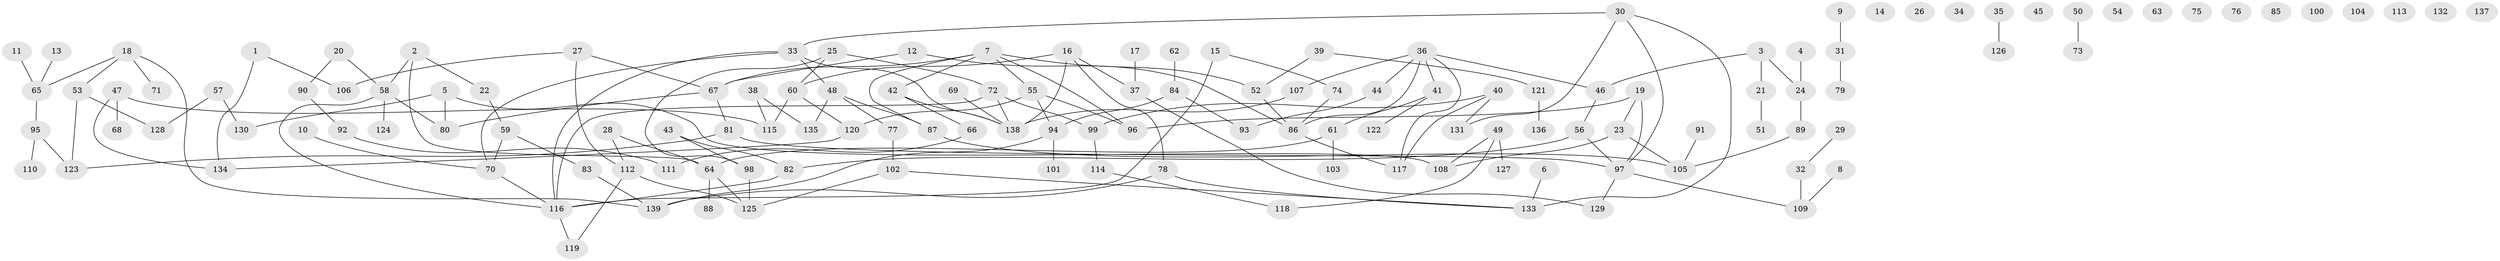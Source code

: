 // coarse degree distribution, {1: 0.2898550724637681, 4: 0.08695652173913043, 0: 0.2028985507246377, 2: 0.17391304347826086, 6: 0.014492753623188406, 3: 0.08695652173913043, 5: 0.07246376811594203, 7: 0.043478260869565216, 8: 0.014492753623188406, 10: 0.014492753623188406}
// Generated by graph-tools (version 1.1) at 2025/43/03/04/25 21:43:28]
// undirected, 139 vertices, 163 edges
graph export_dot {
graph [start="1"]
  node [color=gray90,style=filled];
  1;
  2;
  3;
  4;
  5;
  6;
  7;
  8;
  9;
  10;
  11;
  12;
  13;
  14;
  15;
  16;
  17;
  18;
  19;
  20;
  21;
  22;
  23;
  24;
  25;
  26;
  27;
  28;
  29;
  30;
  31;
  32;
  33;
  34;
  35;
  36;
  37;
  38;
  39;
  40;
  41;
  42;
  43;
  44;
  45;
  46;
  47;
  48;
  49;
  50;
  51;
  52;
  53;
  54;
  55;
  56;
  57;
  58;
  59;
  60;
  61;
  62;
  63;
  64;
  65;
  66;
  67;
  68;
  69;
  70;
  71;
  72;
  73;
  74;
  75;
  76;
  77;
  78;
  79;
  80;
  81;
  82;
  83;
  84;
  85;
  86;
  87;
  88;
  89;
  90;
  91;
  92;
  93;
  94;
  95;
  96;
  97;
  98;
  99;
  100;
  101;
  102;
  103;
  104;
  105;
  106;
  107;
  108;
  109;
  110;
  111;
  112;
  113;
  114;
  115;
  116;
  117;
  118;
  119;
  120;
  121;
  122;
  123;
  124;
  125;
  126;
  127;
  128;
  129;
  130;
  131;
  132;
  133;
  134;
  135;
  136;
  137;
  138;
  139;
  1 -- 106;
  1 -- 134;
  2 -- 22;
  2 -- 58;
  2 -- 64;
  3 -- 21;
  3 -- 24;
  3 -- 46;
  4 -- 24;
  5 -- 80;
  5 -- 108;
  5 -- 130;
  6 -- 133;
  7 -- 42;
  7 -- 52;
  7 -- 55;
  7 -- 67;
  7 -- 87;
  7 -- 96;
  8 -- 109;
  9 -- 31;
  10 -- 70;
  11 -- 65;
  12 -- 67;
  12 -- 86;
  13 -- 65;
  15 -- 74;
  15 -- 116;
  16 -- 37;
  16 -- 60;
  16 -- 78;
  16 -- 138;
  17 -- 37;
  18 -- 53;
  18 -- 65;
  18 -- 71;
  18 -- 139;
  19 -- 23;
  19 -- 96;
  19 -- 97;
  20 -- 58;
  20 -- 90;
  21 -- 51;
  22 -- 59;
  23 -- 105;
  23 -- 108;
  24 -- 89;
  25 -- 60;
  25 -- 72;
  25 -- 98;
  27 -- 67;
  27 -- 106;
  27 -- 112;
  28 -- 64;
  28 -- 112;
  29 -- 32;
  30 -- 33;
  30 -- 97;
  30 -- 131;
  30 -- 133;
  31 -- 79;
  32 -- 109;
  33 -- 48;
  33 -- 70;
  33 -- 116;
  33 -- 138;
  35 -- 126;
  36 -- 41;
  36 -- 44;
  36 -- 46;
  36 -- 86;
  36 -- 107;
  36 -- 117;
  37 -- 129;
  38 -- 115;
  38 -- 135;
  39 -- 52;
  39 -- 121;
  40 -- 99;
  40 -- 117;
  40 -- 131;
  41 -- 61;
  41 -- 122;
  42 -- 66;
  42 -- 138;
  43 -- 82;
  43 -- 98;
  44 -- 93;
  46 -- 56;
  47 -- 68;
  47 -- 115;
  47 -- 134;
  48 -- 77;
  48 -- 87;
  48 -- 135;
  49 -- 108;
  49 -- 118;
  49 -- 127;
  50 -- 73;
  52 -- 86;
  53 -- 123;
  53 -- 128;
  55 -- 94;
  55 -- 96;
  55 -- 120;
  56 -- 82;
  56 -- 97;
  57 -- 128;
  57 -- 130;
  58 -- 80;
  58 -- 116;
  58 -- 124;
  59 -- 70;
  59 -- 83;
  60 -- 115;
  60 -- 120;
  61 -- 64;
  61 -- 103;
  62 -- 84;
  64 -- 88;
  64 -- 125;
  65 -- 95;
  66 -- 111;
  67 -- 80;
  67 -- 81;
  69 -- 138;
  70 -- 116;
  72 -- 99;
  72 -- 116;
  72 -- 138;
  74 -- 86;
  77 -- 102;
  78 -- 133;
  78 -- 139;
  81 -- 97;
  81 -- 123;
  82 -- 116;
  83 -- 139;
  84 -- 93;
  84 -- 94;
  86 -- 117;
  87 -- 105;
  89 -- 105;
  90 -- 92;
  91 -- 105;
  92 -- 111;
  94 -- 101;
  94 -- 139;
  95 -- 110;
  95 -- 123;
  97 -- 109;
  97 -- 129;
  98 -- 125;
  99 -- 114;
  102 -- 125;
  102 -- 133;
  107 -- 138;
  112 -- 119;
  112 -- 125;
  114 -- 118;
  116 -- 119;
  120 -- 134;
  121 -- 136;
}
